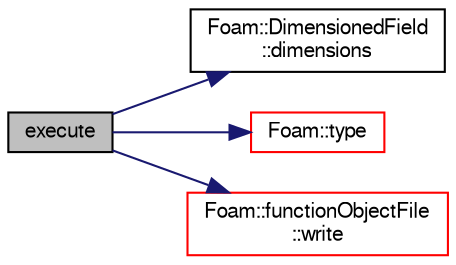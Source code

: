 digraph "execute"
{
  bgcolor="transparent";
  edge [fontname="FreeSans",fontsize="10",labelfontname="FreeSans",labelfontsize="10"];
  node [fontname="FreeSans",fontsize="10",shape=record];
  rankdir="LR";
  Node368 [label="execute",height=0.2,width=0.4,color="black", fillcolor="grey75", style="filled", fontcolor="black"];
  Node368 -> Node369 [color="midnightblue",fontsize="10",style="solid",fontname="FreeSans"];
  Node369 [label="Foam::DimensionedField\l::dimensions",height=0.2,width=0.4,color="black",URL="$a26390.html#a66989c1e0666e0d0c93a2056ce75599e",tooltip="Return dimensions. "];
  Node368 -> Node370 [color="midnightblue",fontsize="10",style="solid",fontname="FreeSans"];
  Node370 [label="Foam::type",height=0.2,width=0.4,color="red",URL="$a21124.html#aec48583af672626378f501eb9fc32cd1",tooltip="Return the file type: DIRECTORY or FILE. "];
  Node368 -> Node376 [color="midnightblue",fontsize="10",style="solid",fontname="FreeSans"];
  Node376 [label="Foam::functionObjectFile\l::write",height=0.2,width=0.4,color="red",URL="$a26122.html#aac759501cf6c7895a70eecbef0226ae1",tooltip="Write function. "];
}
